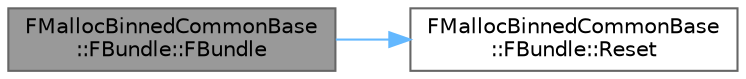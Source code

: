 digraph "FMallocBinnedCommonBase::FBundle::FBundle"
{
 // INTERACTIVE_SVG=YES
 // LATEX_PDF_SIZE
  bgcolor="transparent";
  edge [fontname=Helvetica,fontsize=10,labelfontname=Helvetica,labelfontsize=10];
  node [fontname=Helvetica,fontsize=10,shape=box,height=0.2,width=0.4];
  rankdir="LR";
  Node1 [id="Node000001",label="FMallocBinnedCommonBase\l::FBundle::FBundle",height=0.2,width=0.4,color="gray40", fillcolor="grey60", style="filled", fontcolor="black",tooltip=" "];
  Node1 -> Node2 [id="edge1_Node000001_Node000002",color="steelblue1",style="solid",tooltip=" "];
  Node2 [id="Node000002",label="FMallocBinnedCommonBase\l::FBundle::Reset",height=0.2,width=0.4,color="grey40", fillcolor="white", style="filled",URL="$d0/d25/structFMallocBinnedCommonBase_1_1FBundle.html#aaadeae01a377399c984a57be0e738899",tooltip=" "];
}
